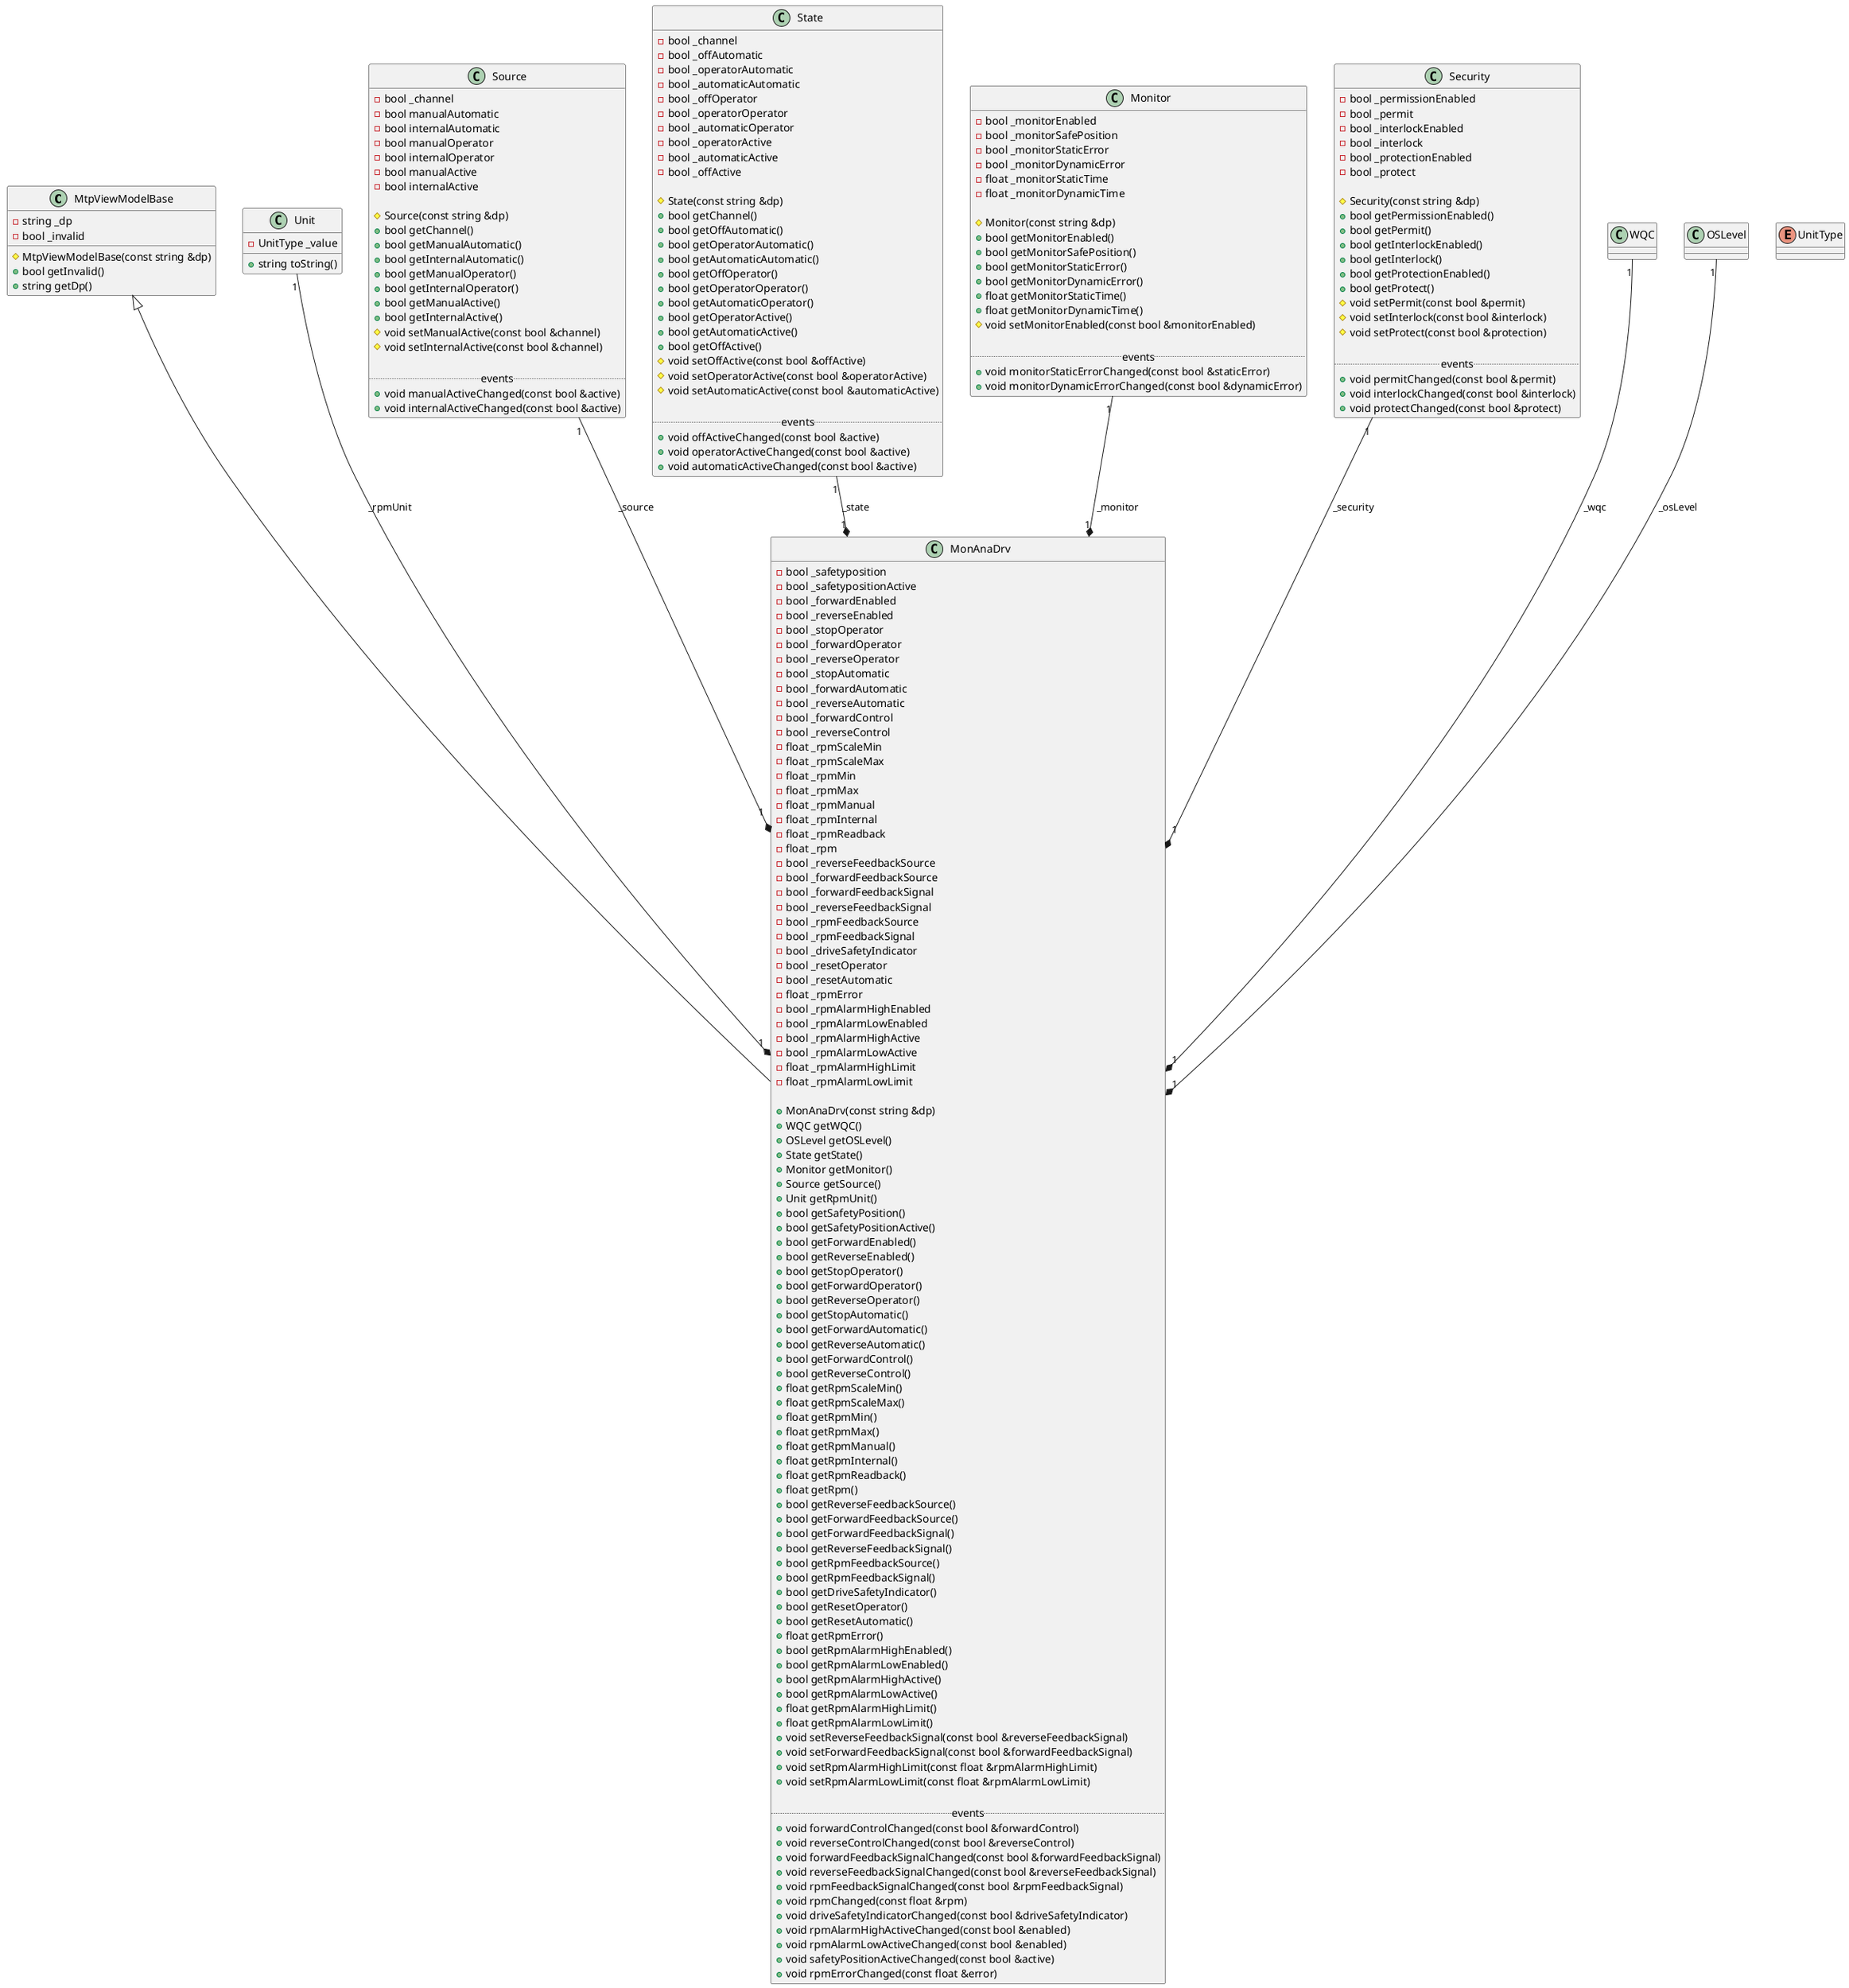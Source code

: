 @startuml MonAnaDrv

class MtpViewModelBase {
    - string _dp
    - bool _invalid

    # MtpViewModelBase(const string &dp)
    + bool getInvalid()
    + string getDp()
}

enum UnitType
{

}

class Unit
{
    - UnitType _value
    + string toString()
}

class Source
{
    - bool _channel
    - bool manualAutomatic
    - bool internalAutomatic
    - bool manualOperator
    - bool internalOperator
    - bool manualActive
    - bool internalActive

    # Source(const string &dp)  
    + bool getChannel() 
    + bool getManualAutomatic()
    + bool getInternalAutomatic()
    + bool getManualOperator()  
    + bool getInternalOperator()    
    + bool getManualActive()
    + bool getInternalActive()
    # void setManualActive(const bool &channel)
    # void setInternalActive(const bool &channel)

    ..events..
    + void manualActiveChanged(const bool &active)
    + void internalActiveChanged(const bool &active)
}

class State
{
    - bool _channel
    - bool _offAutomatic
    - bool _operatorAutomatic
    - bool _automaticAutomatic
    - bool _offOperator
    - bool _operatorOperator
    - bool _automaticOperator
    - bool _operatorActive
    - bool _automaticActive
    - bool _offActive

    # State(const string &dp)
    + bool getChannel()
    + bool getOffAutomatic()
    + bool getOperatorAutomatic()
    + bool getAutomaticAutomatic()
    + bool getOffOperator()
    + bool getOperatorOperator()
    + bool getAutomaticOperator()
    + bool getOperatorActive()
    + bool getAutomaticActive()
    + bool getOffActive()
    # void setOffActive(const bool &offActive)
    # void setOperatorActive(const bool &operatorActive)
    # void setAutomaticActive(const bool &automaticActive)

    ..events..
    + void offActiveChanged(const bool &active)
    + void operatorActiveChanged(const bool &active)
    + void automaticActiveChanged(const bool &active)
}

class Monitor
{
    - bool _monitorEnabled
    - bool _monitorSafePosition
    - bool _monitorStaticError
    - bool _monitorDynamicError
    - float _monitorStaticTime
    - float _monitorDynamicTime

    # Monitor(const string &dp)
    + bool getMonitorEnabled()
    + bool getMonitorSafePosition()
    + bool getMonitorStaticError()
    + bool getMonitorDynamicError()
    + float getMonitorStaticTime()
    + float getMonitorDynamicTime()
    # void setMonitorEnabled(const bool &monitorEnabled)

    ..events..
    + void monitorStaticErrorChanged(const bool &staticError)
    + void monitorDynamicErrorChanged(const bool &dynamicError)
}

class Security
{
    - bool _permissionEnabled
    - bool _permit
    - bool _interlockEnabled
    - bool _interlock
    - bool _protectionEnabled
    - bool _protect

    # Security(const string &dp)
    + bool getPermissionEnabled()
    + bool getPermit()
    + bool getInterlockEnabled()
    + bool getInterlock()
    + bool getProtectionEnabled()
    + bool getProtect()
    # void setPermit(const bool &permit)
    # void setInterlock(const bool &interlock)
    # void setProtect(const bool &protection)

    ..events..
    + void permitChanged(const bool &permit)
    + void interlockChanged(const bool &interlock)
    + void protectChanged(const bool &protect)
}

class MonAnaDrv
{
    - bool _safetyposition
    - bool _safetypositionActive
    - bool _forwardEnabled
    - bool _reverseEnabled
    - bool _stopOperator
    - bool _forwardOperator
    - bool _reverseOperator
    - bool _stopAutomatic
    - bool _forwardAutomatic
    - bool _reverseAutomatic
    - bool _forwardControl
    - bool _reverseControl
    - float _rpmScaleMin
    - float _rpmScaleMax
    - float _rpmMin
    - float _rpmMax
    - float _rpmManual
    - float _rpmInternal
    - float _rpmReadback
    - float _rpm
    - bool _reverseFeedbackSource
    - bool _forwardFeedbackSource
    - bool _forwardFeedbackSignal
    - bool _reverseFeedbackSignal
    - bool _rpmFeedbackSource
    - bool _rpmFeedbackSignal
    - bool _driveSafetyIndicator
    - bool _resetOperator
    - bool _resetAutomatic
    - float _rpmError
    - bool _rpmAlarmHighEnabled
    - bool _rpmAlarmLowEnabled
    - bool _rpmAlarmHighActive
    - bool _rpmAlarmLowActive
    - float _rpmAlarmHighLimit
    - float _rpmAlarmLowLimit
    
    + MonAnaDrv(const string &dp)
    + WQC getWQC()
    + OSLevel getOSLevel()
    + State getState()
    + Monitor getMonitor()
    + Source getSource()
    + Unit getRpmUnit()
    + bool getSafetyPosition()
    + bool getSafetyPositionActive()
    + bool getForwardEnabled()
    + bool getReverseEnabled()
    + bool getStopOperator()
    + bool getForwardOperator()
    + bool getReverseOperator()
    + bool getStopAutomatic()
    + bool getForwardAutomatic()
    + bool getReverseAutomatic()
    + bool getForwardControl()
    + bool getReverseControl()
    + float getRpmScaleMin()
    + float getRpmScaleMax()
    + float getRpmMin()
    + float getRpmMax()
    + float getRpmManual()
    + float getRpmInternal()
    + float getRpmReadback()
    + float getRpm()
    + bool getReverseFeedbackSource()
    + bool getForwardFeedbackSource()
    + bool getForwardFeedbackSignal()
    + bool getReverseFeedbackSignal()
    + bool getRpmFeedbackSource()
    + bool getRpmFeedbackSignal()
    + bool getDriveSafetyIndicator()
    + bool getResetOperator()
    + bool getResetAutomatic()
    + float getRpmError()
    + bool getRpmAlarmHighEnabled()
    + bool getRpmAlarmLowEnabled()
    + bool getRpmAlarmHighActive()
    + bool getRpmAlarmLowActive()
    + float getRpmAlarmHighLimit()
    + float getRpmAlarmLowLimit()
    + void setReverseFeedbackSignal(const bool &reverseFeedbackSignal)
    + void setForwardFeedbackSignal(const bool &forwardFeedbackSignal)
    + void setRpmAlarmHighLimit(const float &rpmAlarmHighLimit)
    + void setRpmAlarmLowLimit(const float &rpmAlarmLowLimit)

    ..events..
    + void forwardControlChanged(const bool &forwardControl)
    + void reverseControlChanged(const bool &reverseControl)
    + void forwardFeedbackSignalChanged(const bool &forwardFeedbackSignal)
    + void reverseFeedbackSignalChanged(const bool &reverseFeedbackSignal)
    + void rpmFeedbackSignalChanged(const bool &rpmFeedbackSignal)
    + void rpmChanged(const float &rpm)
    + void driveSafetyIndicatorChanged(const bool &driveSafetyIndicator)
    + void rpmAlarmHighActiveChanged(const bool &enabled)
    + void rpmAlarmLowActiveChanged(const bool &enabled)
    + void safetyPositionActiveChanged(const bool &active)
    + void rpmErrorChanged(const float &error)
}

MtpViewModelBase <|-- MonAnaDrv
WQC "1" --* "1" MonAnaDrv : _wqc
OSLevel "1" --* "1" MonAnaDrv : _osLevel
State "1" --* "1" MonAnaDrv : _state
Monitor "1" --* "1" MonAnaDrv : _monitor
Source "1" --* "1" MonAnaDrv : _source
Unit "1" --* "1" MonAnaDrv : _rpmUnit
Security "1" --* "1" MonAnaDrv : _security
@enduml